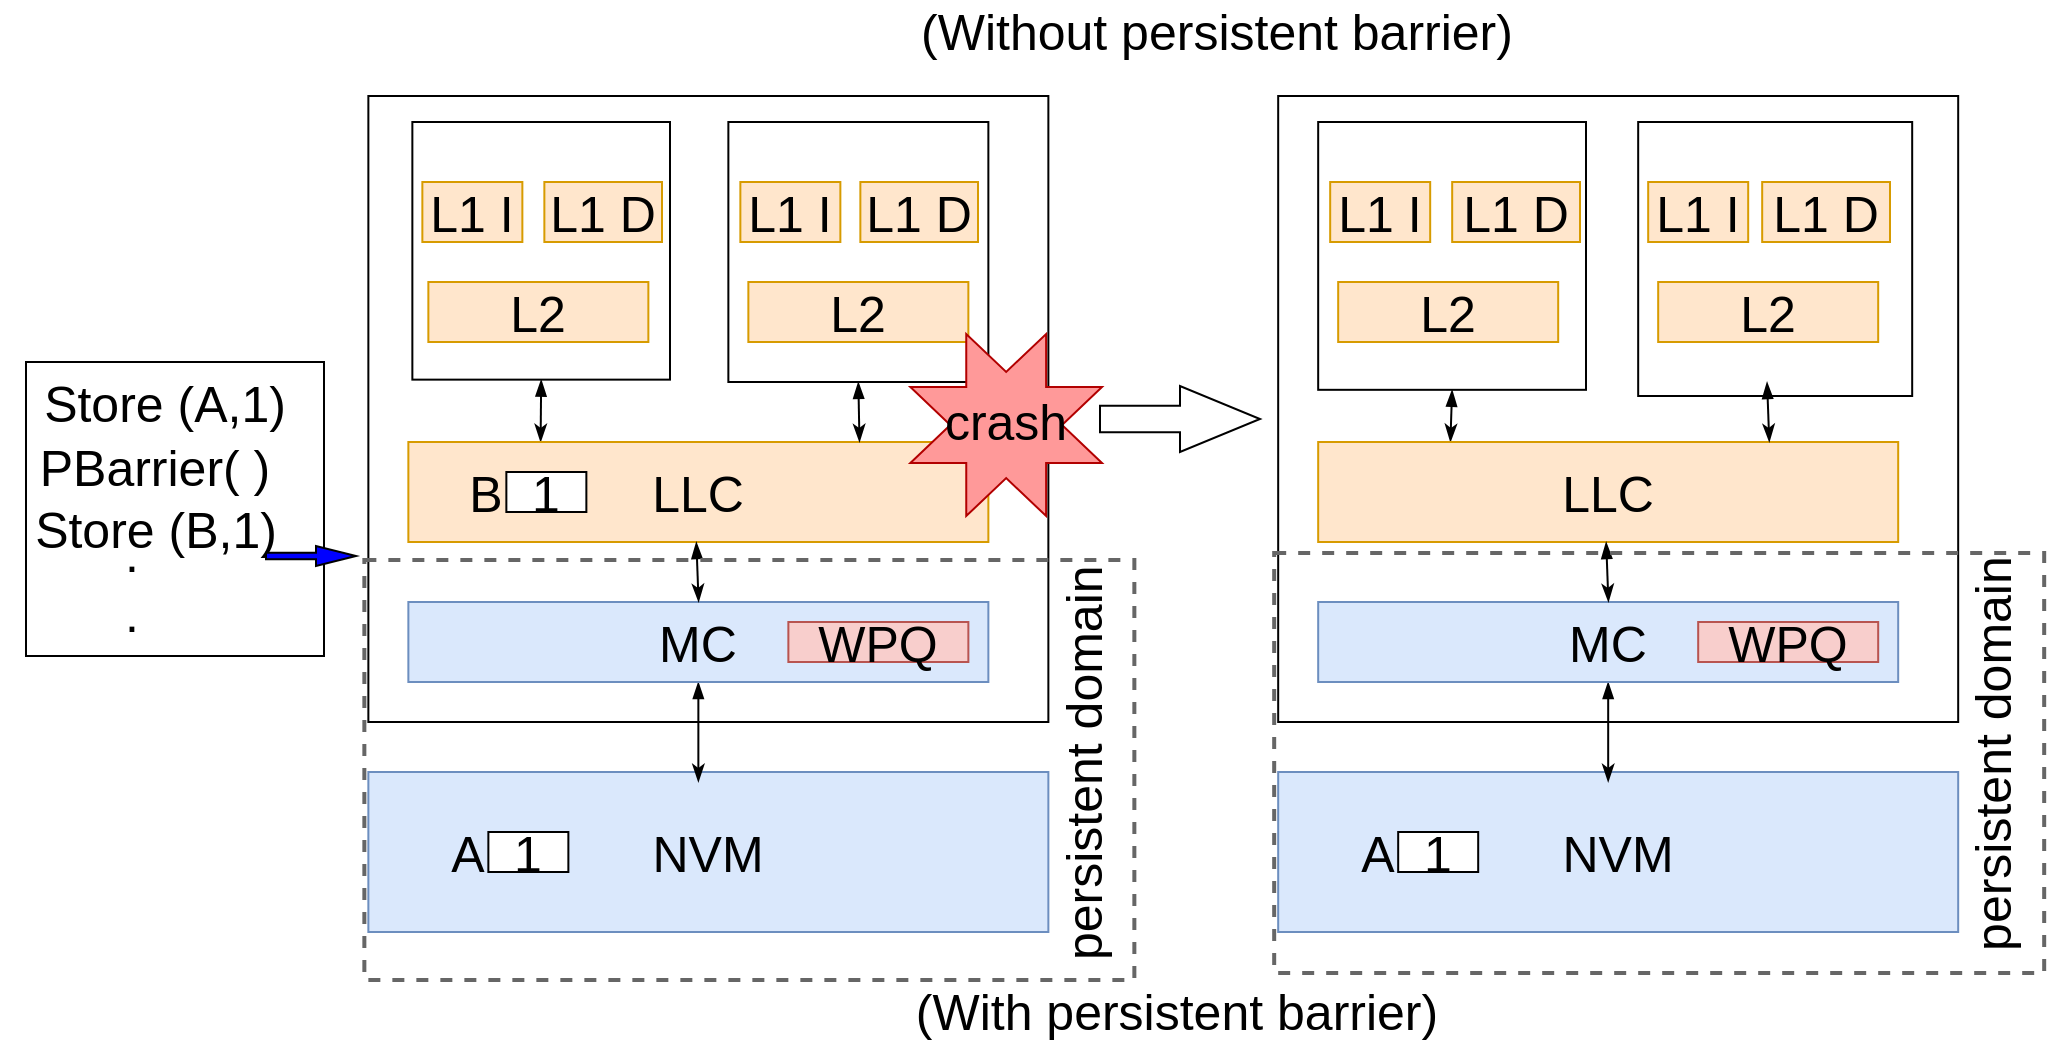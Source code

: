 <mxfile version="14.8.1" type="github"><diagram id="mjgqmSHZGCYBxVDJmJig" name="Page-1"><mxGraphModel dx="1447" dy="728" grid="1" gridSize="10" guides="1" tooltips="1" connect="1" arrows="1" fold="1" page="1" pageScale="2" pageWidth="827" pageHeight="1169" math="0" shadow="0"><root><mxCell id="0"/><mxCell id="1" parent="0"/><mxCell id="FAwiAq0qkd5cn3caJAeM-73" value="" style="rounded=0;whiteSpace=wrap;html=1;fontSize=25;align=right;fontStyle=0" parent="1" vertex="1"><mxGeometry x="210" y="803" width="149" height="147" as="geometry"/></mxCell><mxCell id="16TBc1RyOengqVH6E9E0-25" value="" style="rounded=0;whiteSpace=wrap;html=1;fontSize=25;fontStyle=0" parent="1" vertex="1"><mxGeometry x="381.18" y="670" width="340" height="313" as="geometry"/></mxCell><mxCell id="16TBc1RyOengqVH6E9E0-18" style="rounded=0;orthogonalLoop=1;jettySize=auto;html=1;exitX=0.5;exitY=1;exitDx=0;exitDy=0;entryX=0.228;entryY=0;entryDx=0;entryDy=0;entryPerimeter=0;fontSize=25;startArrow=blockThin;startFill=1;endArrow=classicThin;endFill=1;strokeWidth=1;fontStyle=0" parent="1" source="16TBc1RyOengqVH6E9E0-1" target="16TBc1RyOengqVH6E9E0-12" edge="1"><mxGeometry relative="1" as="geometry"/></mxCell><mxCell id="16TBc1RyOengqVH6E9E0-1" value="" style="whiteSpace=wrap;html=1;aspect=fixed;fontStyle=0;fontSize=25;" parent="1" vertex="1"><mxGeometry x="403.18" y="683" width="128.82" height="128.82" as="geometry"/></mxCell><mxCell id="16TBc1RyOengqVH6E9E0-4" value="L2" style="rounded=0;whiteSpace=wrap;html=1;fontSize=25;fillColor=#ffe6cc;strokeColor=#d79b00;fontStyle=0" parent="1" vertex="1"><mxGeometry x="411.18" y="763" width="110" height="30" as="geometry"/></mxCell><mxCell id="16TBc1RyOengqVH6E9E0-6" value="&lt;font style=&quot;font-size: 25px;&quot;&gt;L1 D&lt;/font&gt;" style="rounded=0;whiteSpace=wrap;html=1;fontSize=25;fillColor=#ffe6cc;strokeColor=#d79b00;fontStyle=0" parent="1" vertex="1"><mxGeometry x="469.18" y="713" width="58.82" height="30" as="geometry"/></mxCell><mxCell id="16TBc1RyOengqVH6E9E0-7" value="&lt;font style=&quot;font-size: 25px;&quot;&gt;L1 I&lt;/font&gt;" style="rounded=0;whiteSpace=wrap;html=1;fontSize=25;fillColor=#ffe6cc;strokeColor=#d79b00;fontStyle=0" parent="1" vertex="1"><mxGeometry x="408.18" y="713" width="50" height="30" as="geometry"/></mxCell><mxCell id="16TBc1RyOengqVH6E9E0-8" value="" style="whiteSpace=wrap;html=1;aspect=fixed;fontStyle=0;fontSize=25;" parent="1" vertex="1"><mxGeometry x="561.18" y="683" width="130" height="130" as="geometry"/></mxCell><mxCell id="16TBc1RyOengqVH6E9E0-9" value="L2" style="rounded=0;whiteSpace=wrap;html=1;fontSize=25;fillColor=#ffe6cc;strokeColor=#d79b00;fontStyle=0" parent="1" vertex="1"><mxGeometry x="571.18" y="763" width="110" height="30" as="geometry"/></mxCell><mxCell id="16TBc1RyOengqVH6E9E0-10" value="&lt;font style=&quot;font-size: 25px;&quot;&gt;L1 D&lt;/font&gt;" style="rounded=0;whiteSpace=wrap;html=1;fontSize=25;fillColor=#ffe6cc;strokeColor=#d79b00;fontStyle=0" parent="1" vertex="1"><mxGeometry x="627.18" y="713" width="58.82" height="30" as="geometry"/></mxCell><mxCell id="16TBc1RyOengqVH6E9E0-11" value="&lt;font style=&quot;font-size: 25px;&quot;&gt;L1 I&lt;/font&gt;" style="rounded=0;whiteSpace=wrap;html=1;fontSize=25;fillColor=#ffe6cc;strokeColor=#d79b00;fontStyle=0" parent="1" vertex="1"><mxGeometry x="567.18" y="713" width="50" height="30" as="geometry"/></mxCell><mxCell id="16TBc1RyOengqVH6E9E0-12" value="LLC" style="rounded=0;whiteSpace=wrap;html=1;fontSize=25;fillColor=#ffe6cc;strokeColor=#d79b00;fontStyle=0" parent="1" vertex="1"><mxGeometry x="401.18" y="843" width="290" height="50" as="geometry"/></mxCell><mxCell id="16TBc1RyOengqVH6E9E0-13" value="NVM" style="rounded=0;whiteSpace=wrap;html=1;fontSize=25;fillColor=#dae8fc;strokeColor=#6c8ebf;fontStyle=0" parent="1" vertex="1"><mxGeometry x="381.18" y="1008" width="340" height="80" as="geometry"/></mxCell><mxCell id="16TBc1RyOengqVH6E9E0-23" style="edgeStyle=none;rounded=0;orthogonalLoop=1;jettySize=auto;html=1;exitX=0.5;exitY=1;exitDx=0;exitDy=0;fontSize=25;startArrow=blockThin;startFill=1;endArrow=classicThin;endFill=1;strokeWidth=1;fontStyle=0" parent="1" source="16TBc1RyOengqVH6E9E0-14" edge="1"><mxGeometry relative="1" as="geometry"><mxPoint x="546.18" y="1013" as="targetPoint"/></mxGeometry></mxCell><mxCell id="16TBc1RyOengqVH6E9E0-14" value="MC" style="rounded=0;whiteSpace=wrap;html=1;fontSize=25;fillColor=#dae8fc;strokeColor=#6c8ebf;fontStyle=0" parent="1" vertex="1"><mxGeometry x="401.18" y="923" width="290" height="40" as="geometry"/></mxCell><mxCell id="16TBc1RyOengqVH6E9E0-16" value="WPQ" style="rounded=0;whiteSpace=wrap;html=1;fontSize=25;fillColor=#f8cecc;strokeColor=#b85450;fontStyle=0" parent="1" vertex="1"><mxGeometry x="591.18" y="933" width="90" height="20" as="geometry"/></mxCell><mxCell id="16TBc1RyOengqVH6E9E0-19" style="rounded=0;orthogonalLoop=1;jettySize=auto;html=1;entryX=0.228;entryY=0;entryDx=0;entryDy=0;entryPerimeter=0;fontSize=25;startArrow=blockThin;startFill=1;endArrow=classicThin;endFill=1;strokeWidth=1;fontStyle=0;exitX=0.5;exitY=1;exitDx=0;exitDy=0;" parent="1" source="16TBc1RyOengqVH6E9E0-8" edge="1"><mxGeometry relative="1" as="geometry"><mxPoint x="627" y="820" as="sourcePoint"/><mxPoint x="626.74" y="843" as="targetPoint"/></mxGeometry></mxCell><mxCell id="16TBc1RyOengqVH6E9E0-20" style="rounded=0;orthogonalLoop=1;jettySize=auto;html=1;exitX=0.5;exitY=1;exitDx=0;exitDy=0;entryX=0.228;entryY=0;entryDx=0;entryDy=0;entryPerimeter=0;fontSize=25;startArrow=blockThin;startFill=1;endArrow=classicThin;endFill=1;strokeWidth=1;fontStyle=0" parent="1" edge="1"><mxGeometry relative="1" as="geometry"><mxPoint x="545.18" y="893" as="sourcePoint"/><mxPoint x="546.3" y="923" as="targetPoint"/></mxGeometry></mxCell><mxCell id="FAwiAq0qkd5cn3caJAeM-68" value="PBarrier( )" style="text;html=1;strokeColor=none;fillColor=none;align=center;verticalAlign=middle;whiteSpace=wrap;rounded=0;fontSize=25;fontStyle=0" parent="1" vertex="1"><mxGeometry x="197" y="845" width="155" height="20" as="geometry"/></mxCell><mxCell id="FAwiAq0qkd5cn3caJAeM-69" value="Store (A,1)" style="text;html=1;strokeColor=none;fillColor=none;align=center;verticalAlign=middle;whiteSpace=wrap;rounded=0;fontSize=25;fontStyle=0" parent="1" vertex="1"><mxGeometry x="217" y="813" width="125" height="20" as="geometry"/></mxCell><mxCell id="FAwiAq0qkd5cn3caJAeM-70" value="Store (B,1)" style="text;html=1;strokeColor=none;fillColor=none;align=center;verticalAlign=middle;whiteSpace=wrap;rounded=0;fontSize=25;fontStyle=0" parent="1" vertex="1"><mxGeometry x="210" y="876" width="130" height="20" as="geometry"/></mxCell><mxCell id="FAwiAq0qkd5cn3caJAeM-107" value="1" style="rounded=0;whiteSpace=wrap;html=1;fontSize=25;align=center;fontStyle=0" parent="1" vertex="1"><mxGeometry x="441.18" y="1038" width="40" height="20" as="geometry"/></mxCell><mxCell id="FAwiAq0qkd5cn3caJAeM-108" value="A" style="text;html=1;strokeColor=none;fillColor=none;align=center;verticalAlign=middle;whiteSpace=wrap;rounded=0;fontSize=25;fontStyle=0" parent="1" vertex="1"><mxGeometry x="411.18" y="1038" width="40" height="20" as="geometry"/></mxCell><mxCell id="FAwiAq0qkd5cn3caJAeM-109" value="1" style="rounded=0;whiteSpace=wrap;html=1;fontSize=25;align=center;fontStyle=0" parent="1" vertex="1"><mxGeometry x="450.18" y="858" width="40" height="20" as="geometry"/></mxCell><mxCell id="FAwiAq0qkd5cn3caJAeM-110" value="B" style="text;html=1;strokeColor=none;fillColor=none;align=center;verticalAlign=middle;whiteSpace=wrap;rounded=0;fontSize=25;fontStyle=0" parent="1" vertex="1"><mxGeometry x="420.18" y="858" width="40" height="20" as="geometry"/></mxCell><mxCell id="FAwiAq0qkd5cn3caJAeM-113" value="" style="rounded=0;whiteSpace=wrap;html=1;fontSize=25;fontStyle=0" parent="1" vertex="1"><mxGeometry x="836.09" y="670" width="340" height="313" as="geometry"/></mxCell><mxCell id="FAwiAq0qkd5cn3caJAeM-114" style="rounded=0;orthogonalLoop=1;jettySize=auto;html=1;exitX=0.5;exitY=1;exitDx=0;exitDy=0;entryX=0.228;entryY=0;entryDx=0;entryDy=0;entryPerimeter=0;fontSize=25;startArrow=blockThin;startFill=1;endArrow=classicThin;endFill=1;strokeWidth=1;fontStyle=0" parent="1" source="FAwiAq0qkd5cn3caJAeM-115" target="FAwiAq0qkd5cn3caJAeM-123" edge="1"><mxGeometry relative="1" as="geometry"/></mxCell><mxCell id="FAwiAq0qkd5cn3caJAeM-115" value="" style="whiteSpace=wrap;html=1;aspect=fixed;fontStyle=0;fontSize=25;" parent="1" vertex="1"><mxGeometry x="856.09" y="683" width="133.91" height="133.91" as="geometry"/></mxCell><mxCell id="FAwiAq0qkd5cn3caJAeM-116" value="L2" style="rounded=0;whiteSpace=wrap;html=1;fontSize=25;fillColor=#ffe6cc;strokeColor=#d79b00;fontStyle=0" parent="1" vertex="1"><mxGeometry x="866.09" y="763" width="110" height="30" as="geometry"/></mxCell><mxCell id="FAwiAq0qkd5cn3caJAeM-117" value="&lt;font style=&quot;font-size: 25px;&quot;&gt;L1 D&lt;/font&gt;" style="rounded=0;whiteSpace=wrap;html=1;fontSize=25;fillColor=#ffe6cc;strokeColor=#d79b00;fontStyle=0" parent="1" vertex="1"><mxGeometry x="923.09" y="713" width="63.91" height="30" as="geometry"/></mxCell><mxCell id="FAwiAq0qkd5cn3caJAeM-118" value="&lt;font style=&quot;font-size: 25px;&quot;&gt;L1 I&lt;/font&gt;" style="rounded=0;whiteSpace=wrap;html=1;fontSize=25;fillColor=#ffe6cc;strokeColor=#d79b00;fontStyle=0" parent="1" vertex="1"><mxGeometry x="862.09" y="713" width="50" height="30" as="geometry"/></mxCell><mxCell id="FAwiAq0qkd5cn3caJAeM-119" value="" style="whiteSpace=wrap;html=1;aspect=fixed;fontStyle=0;fontSize=25;" parent="1" vertex="1"><mxGeometry x="1016.09" y="683" width="137" height="137" as="geometry"/></mxCell><mxCell id="FAwiAq0qkd5cn3caJAeM-120" value="L2" style="rounded=0;whiteSpace=wrap;html=1;fontSize=25;fillColor=#ffe6cc;strokeColor=#d79b00;fontStyle=0" parent="1" vertex="1"><mxGeometry x="1026.09" y="763" width="110" height="30" as="geometry"/></mxCell><mxCell id="FAwiAq0qkd5cn3caJAeM-121" value="&lt;font style=&quot;font-size: 25px;&quot;&gt;L1 D&lt;/font&gt;" style="rounded=0;whiteSpace=wrap;html=1;fontSize=25;fillColor=#ffe6cc;strokeColor=#d79b00;fontStyle=0" parent="1" vertex="1"><mxGeometry x="1078.09" y="713" width="63.91" height="30" as="geometry"/></mxCell><mxCell id="FAwiAq0qkd5cn3caJAeM-122" value="&lt;font style=&quot;font-size: 25px;&quot;&gt;L1 I&lt;/font&gt;" style="rounded=0;whiteSpace=wrap;html=1;fontSize=25;fillColor=#ffe6cc;strokeColor=#d79b00;fontStyle=0" parent="1" vertex="1"><mxGeometry x="1021.09" y="713" width="50" height="30" as="geometry"/></mxCell><mxCell id="FAwiAq0qkd5cn3caJAeM-123" value="LLC" style="rounded=0;whiteSpace=wrap;html=1;fontSize=25;fillColor=#ffe6cc;strokeColor=#d79b00;fontStyle=0" parent="1" vertex="1"><mxGeometry x="856.09" y="843" width="290" height="50" as="geometry"/></mxCell><mxCell id="FAwiAq0qkd5cn3caJAeM-124" value="NVM" style="rounded=0;whiteSpace=wrap;html=1;fontSize=25;fillColor=#dae8fc;strokeColor=#6c8ebf;fontStyle=0" parent="1" vertex="1"><mxGeometry x="836.09" y="1008" width="340" height="80" as="geometry"/></mxCell><mxCell id="FAwiAq0qkd5cn3caJAeM-125" style="edgeStyle=none;rounded=0;orthogonalLoop=1;jettySize=auto;html=1;exitX=0.5;exitY=1;exitDx=0;exitDy=0;fontSize=25;startArrow=blockThin;startFill=1;endArrow=classicThin;endFill=1;strokeWidth=1;fontStyle=0" parent="1" source="FAwiAq0qkd5cn3caJAeM-126" edge="1"><mxGeometry relative="1" as="geometry"><mxPoint x="1001.09" y="1013" as="targetPoint"/></mxGeometry></mxCell><mxCell id="FAwiAq0qkd5cn3caJAeM-126" value="MC" style="rounded=0;whiteSpace=wrap;html=1;fontSize=25;fillColor=#dae8fc;strokeColor=#6c8ebf;fontStyle=0" parent="1" vertex="1"><mxGeometry x="856.09" y="923" width="290" height="40" as="geometry"/></mxCell><mxCell id="FAwiAq0qkd5cn3caJAeM-127" value="WPQ" style="rounded=0;whiteSpace=wrap;html=1;fontSize=25;fillColor=#f8cecc;strokeColor=#b85450;fontStyle=0" parent="1" vertex="1"><mxGeometry x="1046.09" y="933" width="90" height="20" as="geometry"/></mxCell><mxCell id="FAwiAq0qkd5cn3caJAeM-128" style="rounded=0;orthogonalLoop=1;jettySize=auto;html=1;exitX=0.5;exitY=1;exitDx=0;exitDy=0;entryX=0.228;entryY=0;entryDx=0;entryDy=0;entryPerimeter=0;fontSize=25;startArrow=blockThin;startFill=1;endArrow=classicThin;endFill=1;strokeWidth=1;fontStyle=0" parent="1" edge="1"><mxGeometry relative="1" as="geometry"><mxPoint x="1080.53" y="813" as="sourcePoint"/><mxPoint x="1081.65" y="843" as="targetPoint"/></mxGeometry></mxCell><mxCell id="FAwiAq0qkd5cn3caJAeM-129" style="rounded=0;orthogonalLoop=1;jettySize=auto;html=1;exitX=0.5;exitY=1;exitDx=0;exitDy=0;entryX=0.228;entryY=0;entryDx=0;entryDy=0;entryPerimeter=0;fontSize=25;startArrow=blockThin;startFill=1;endArrow=classicThin;endFill=1;strokeWidth=1;fontStyle=0" parent="1" edge="1"><mxGeometry relative="1" as="geometry"><mxPoint x="1000.09" y="893" as="sourcePoint"/><mxPoint x="1001.21" y="923" as="targetPoint"/></mxGeometry></mxCell><mxCell id="FAwiAq0qkd5cn3caJAeM-132" value="1" style="rounded=0;whiteSpace=wrap;html=1;fontSize=25;align=center;fontStyle=0" parent="1" vertex="1"><mxGeometry x="896.09" y="1038" width="40" height="20" as="geometry"/></mxCell><mxCell id="FAwiAq0qkd5cn3caJAeM-133" value="A" style="text;html=1;strokeColor=none;fillColor=none;align=center;verticalAlign=middle;whiteSpace=wrap;rounded=0;fontSize=25;fontStyle=0" parent="1" vertex="1"><mxGeometry x="866.09" y="1038" width="40" height="20" as="geometry"/></mxCell><mxCell id="FAwiAq0qkd5cn3caJAeM-140" value=".&lt;br style=&quot;font-size: 25px;&quot;&gt;." style="text;html=1;strokeColor=none;fillColor=none;align=center;verticalAlign=middle;whiteSpace=wrap;rounded=0;fontSize=25;fontStyle=0" parent="1" vertex="1"><mxGeometry x="218" y="903" width="90" height="20" as="geometry"/></mxCell><mxCell id="FAwiAq0qkd5cn3caJAeM-147" value="(Without persistent barrier)" style="text;html=1;strokeColor=none;fillColor=none;align=center;verticalAlign=middle;whiteSpace=wrap;rounded=0;fontSize=25;fontStyle=0" parent="1" vertex="1"><mxGeometry x="571.18" y="627" width="469.09" height="20" as="geometry"/></mxCell><mxCell id="CRLOc1WB8V-iHWx_uGIP-1" value="" style="verticalLabelPosition=bottom;verticalAlign=top;html=1;shape=mxgraph.basic.8_point_star;fontSize=25;align=center;strokeColor=#B20000;fontStyle=0;fillColor=#FF9999;" parent="1" vertex="1"><mxGeometry x="652.18" y="789" width="95.82" height="91" as="geometry"/></mxCell><mxCell id="CRLOc1WB8V-iHWx_uGIP-5" value="" style="html=1;shadow=0;dashed=0;align=center;verticalAlign=middle;shape=mxgraph.arrows2.arrow;dy=0.6;dx=40;notch=0;fontSize=25;fontStyle=0" parent="1" vertex="1"><mxGeometry x="747" y="815" width="80" height="33" as="geometry"/></mxCell><mxCell id="CRLOc1WB8V-iHWx_uGIP-6" value="crash" style="text;html=1;strokeColor=none;fillColor=none;align=center;verticalAlign=middle;whiteSpace=wrap;rounded=0;fontSize=25;fontStyle=0" parent="1" vertex="1"><mxGeometry x="680.0" y="822" width="40" height="20" as="geometry"/></mxCell><mxCell id="CRLOc1WB8V-iHWx_uGIP-14" value="(With persistent barrier)" style="text;html=1;strokeColor=none;fillColor=none;align=center;verticalAlign=middle;whiteSpace=wrap;rounded=0;fontSize=25;fontStyle=0" parent="1" vertex="1"><mxGeometry x="550.91" y="1117" width="469.09" height="20" as="geometry"/></mxCell><mxCell id="CRLOc1WB8V-iHWx_uGIP-17" value="" style="html=1;shadow=0;dashed=0;align=center;verticalAlign=middle;shape=mxgraph.arrows2.arrow;dy=0.67;dx=20;notch=0;fontSize=25;fontColor=#FFFFFF;fillColor=#0000FF;fontStyle=0" parent="1" vertex="1"><mxGeometry x="330" y="895" width="45" height="10" as="geometry"/></mxCell><mxCell id="rw0pJkleUwbmweoXINBP-5" value="" style="rounded=0;whiteSpace=wrap;html=1;fontSize=25;strokeWidth=2;strokeColor=#666666;fontColor=#333333;fontStyle=0;fillColor=none;dashed=1;" parent="1" vertex="1"><mxGeometry x="379.18" y="902" width="385" height="210" as="geometry"/></mxCell><mxCell id="rw0pJkleUwbmweoXINBP-6" value="persistent domain" style="text;html=1;strokeColor=none;fillColor=none;align=center;verticalAlign=middle;whiteSpace=wrap;rounded=0;fontSize=25;rotation=270;fontStyle=0;fontFamily=Helvetica;" parent="1" vertex="1"><mxGeometry x="624.05" y="993.5" width="226.63" height="20" as="geometry"/></mxCell><mxCell id="rw0pJkleUwbmweoXINBP-7" value="" style="rounded=0;whiteSpace=wrap;html=1;fontSize=25;strokeWidth=2;strokeColor=#666666;fontColor=#333333;fontStyle=0;fillColor=none;dashed=1;" parent="1" vertex="1"><mxGeometry x="834.09" y="898.5" width="385" height="210" as="geometry"/></mxCell><mxCell id="rw0pJkleUwbmweoXINBP-8" value="persistent domain" style="text;html=1;strokeColor=none;fillColor=none;align=center;verticalAlign=middle;whiteSpace=wrap;rounded=0;fontSize=25;rotation=270;fontStyle=0;fontFamily=Helvetica;" parent="1" vertex="1"><mxGeometry x="1078.96" y="989" width="226.63" height="20" as="geometry"/></mxCell></root></mxGraphModel></diagram></mxfile>